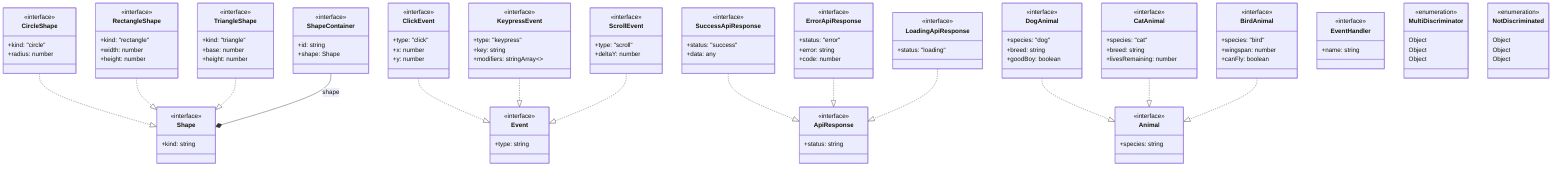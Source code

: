 classDiagram
  %% Legend
  %% --|> : Inheritance (extends)
  %% ..|> : Implementation (implements)
  %% --* : Composition (has/contains)
  %% -- : Association

  %% Errors encountered during conversion:
  %% - TS2300: Duplicate identifier 'Event'.

  class Shape {
    <<interface>>
    +kind: string
  }

  class CircleShape {
    <<interface>>
    +kind: "circle"
    +radius: number
  }

  class RectangleShape {
    <<interface>>
    +kind: "rectangle"
    +width: number
    +height: number
  }

  class TriangleShape {
    <<interface>>
    +kind: "triangle"
    +base: number
    +height: number
  }

  class Event {
    <<interface>>
    +type: string
  }

  class ClickEvent {
    <<interface>>
    +type: "click"
    +x: number
    +y: number
  }

  class KeypressEvent {
    <<interface>>
    +type: "keypress"
    +key: string
    +modifiers: stringArray~~
  }

  class ScrollEvent {
    <<interface>>
    +type: "scroll"
    +deltaY: number
  }

  class ApiResponse {
    <<interface>>
    +status: string
  }

  class SuccessApiResponse {
    <<interface>>
    +status: "success"
    +data: any
  }

  class ErrorApiResponse {
    <<interface>>
    +status: "error"
    +error: string
    +code: number
  }

  class LoadingApiResponse {
    <<interface>>
    +status: "loading"
  }

  class Animal {
    <<interface>>
    +species: string
  }

  class DogAnimal {
    <<interface>>
    +species: "dog"
    +breed: string
    +goodBoy: boolean
  }

  class CatAnimal {
    <<interface>>
    +species: "cat"
    +breed: string
    +livesRemaining: number
  }

  class BirdAnimal {
    <<interface>>
    +species: "bird"
    +wingspan: number
    +canFly: boolean
  }

  class ShapeContainer {
    <<interface>>
    +id: string
    +shape: Shape
  }

  class EventHandler {
    <<interface>>
    +name: string
  }

  class MultiDiscriminator {
    <<enumeration>>
    Object
    Object
    Object
  }

  class NotDiscriminated {
    <<enumeration>>
    Object
    Object
    Object
  }

  CircleShape ..|> Shape
  RectangleShape ..|> Shape
  TriangleShape ..|> Shape
  ClickEvent ..|> Event
  KeypressEvent ..|> Event
  ScrollEvent ..|> Event
  SuccessApiResponse ..|> ApiResponse
  ErrorApiResponse ..|> ApiResponse
  LoadingApiResponse ..|> ApiResponse
  DogAnimal ..|> Animal
  CatAnimal ..|> Animal
  BirdAnimal ..|> Animal
  ShapeContainer --* Shape : shape